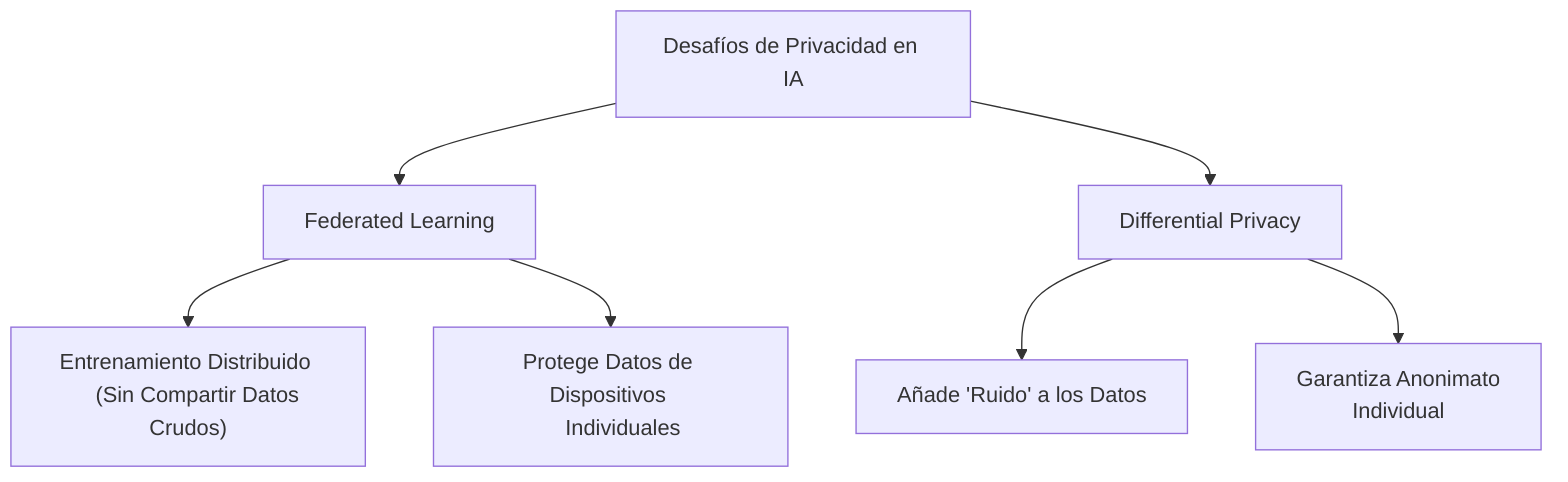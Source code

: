 flowchart TD
    A[Desafíos de Privacidad en IA] --> B[Federated Learning]
    A --> C[Differential Privacy]
    
    B --> D["Entrenamiento Distribuido 
    (Sin Compartir Datos Crudos)"]
    B --> E["Protege Datos de Dispositivos 
    Individuales"]
    
    C --> F["Añade 'Ruido' a los Datos"]
    C --> G["Garantiza Anonimato 
    Individual"]